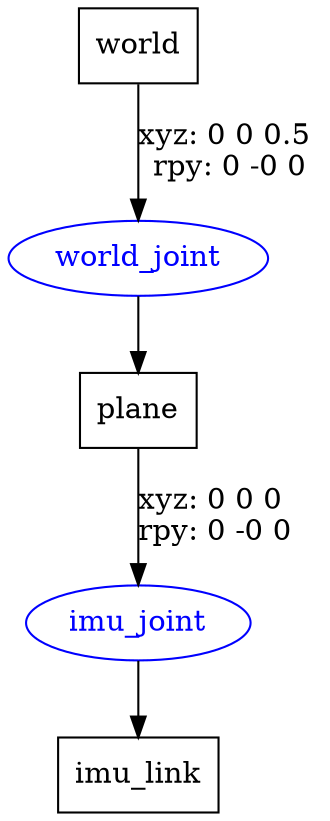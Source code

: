 digraph G {
node [shape=box];
"world" [label="world"];
"plane" [label="plane"];
"imu_link" [label="imu_link"];
node [shape=ellipse, color=blue, fontcolor=blue];
"world" -> "world_joint" [label="xyz: 0 0 0.5 \nrpy: 0 -0 0"]
"world_joint" -> "plane"
"plane" -> "imu_joint" [label="xyz: 0 0 0 \nrpy: 0 -0 0"]
"imu_joint" -> "imu_link"
}
